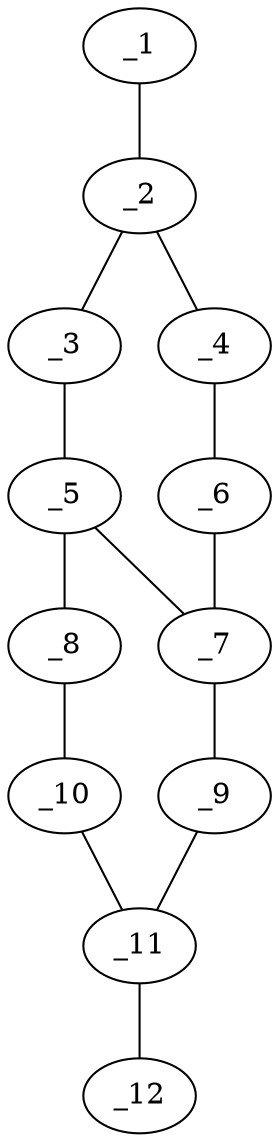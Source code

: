 graph molid72288 {
	_1	 [charge=0,
		chem=2,
		symbol="O  ",
		x=2,
		y="-1"];
	_2	 [charge=0,
		chem=1,
		symbol="C  ",
		x="2.866",
		y="-0.5"];
	_1 -- _2	 [valence=1];
	_3	 [charge=0,
		chem=1,
		symbol="C  ",
		x="3.7321",
		y="-1"];
	_2 -- _3	 [valence=2];
	_4	 [charge=0,
		chem=4,
		symbol="N  ",
		x="2.866",
		y="0.5"];
	_2 -- _4	 [valence=1];
	_5	 [charge=0,
		chem=1,
		symbol="C  ",
		x="4.5981",
		y="-0.5"];
	_3 -- _5	 [valence=1];
	_6	 [charge=0,
		chem=4,
		symbol="N  ",
		x="3.7321",
		y=1];
	_4 -- _6	 [valence=2];
	_7	 [charge=0,
		chem=1,
		symbol="C  ",
		x="4.5981",
		y="0.5"];
	_5 -- _7	 [valence=2];
	_8	 [charge=0,
		chem=1,
		symbol="C  ",
		x="5.4641",
		y="-1"];
	_5 -- _8	 [valence=1];
	_6 -- _7	 [valence=1];
	_9	 [charge=0,
		chem=1,
		symbol="C  ",
		x="5.4641",
		y=1];
	_7 -- _9	 [valence=1];
	_10	 [charge=0,
		chem=1,
		symbol="C  ",
		x="6.3301",
		y="-0.5"];
	_8 -- _10	 [valence=2];
	_11	 [charge=0,
		chem=1,
		symbol="C  ",
		x="6.3301",
		y="0.5"];
	_9 -- _11	 [valence=2];
	_10 -- _11	 [valence=1];
	_12	 [charge=0,
		chem=7,
		symbol="Cl ",
		x="7.1962",
		y=1];
	_11 -- _12	 [valence=1];
}
